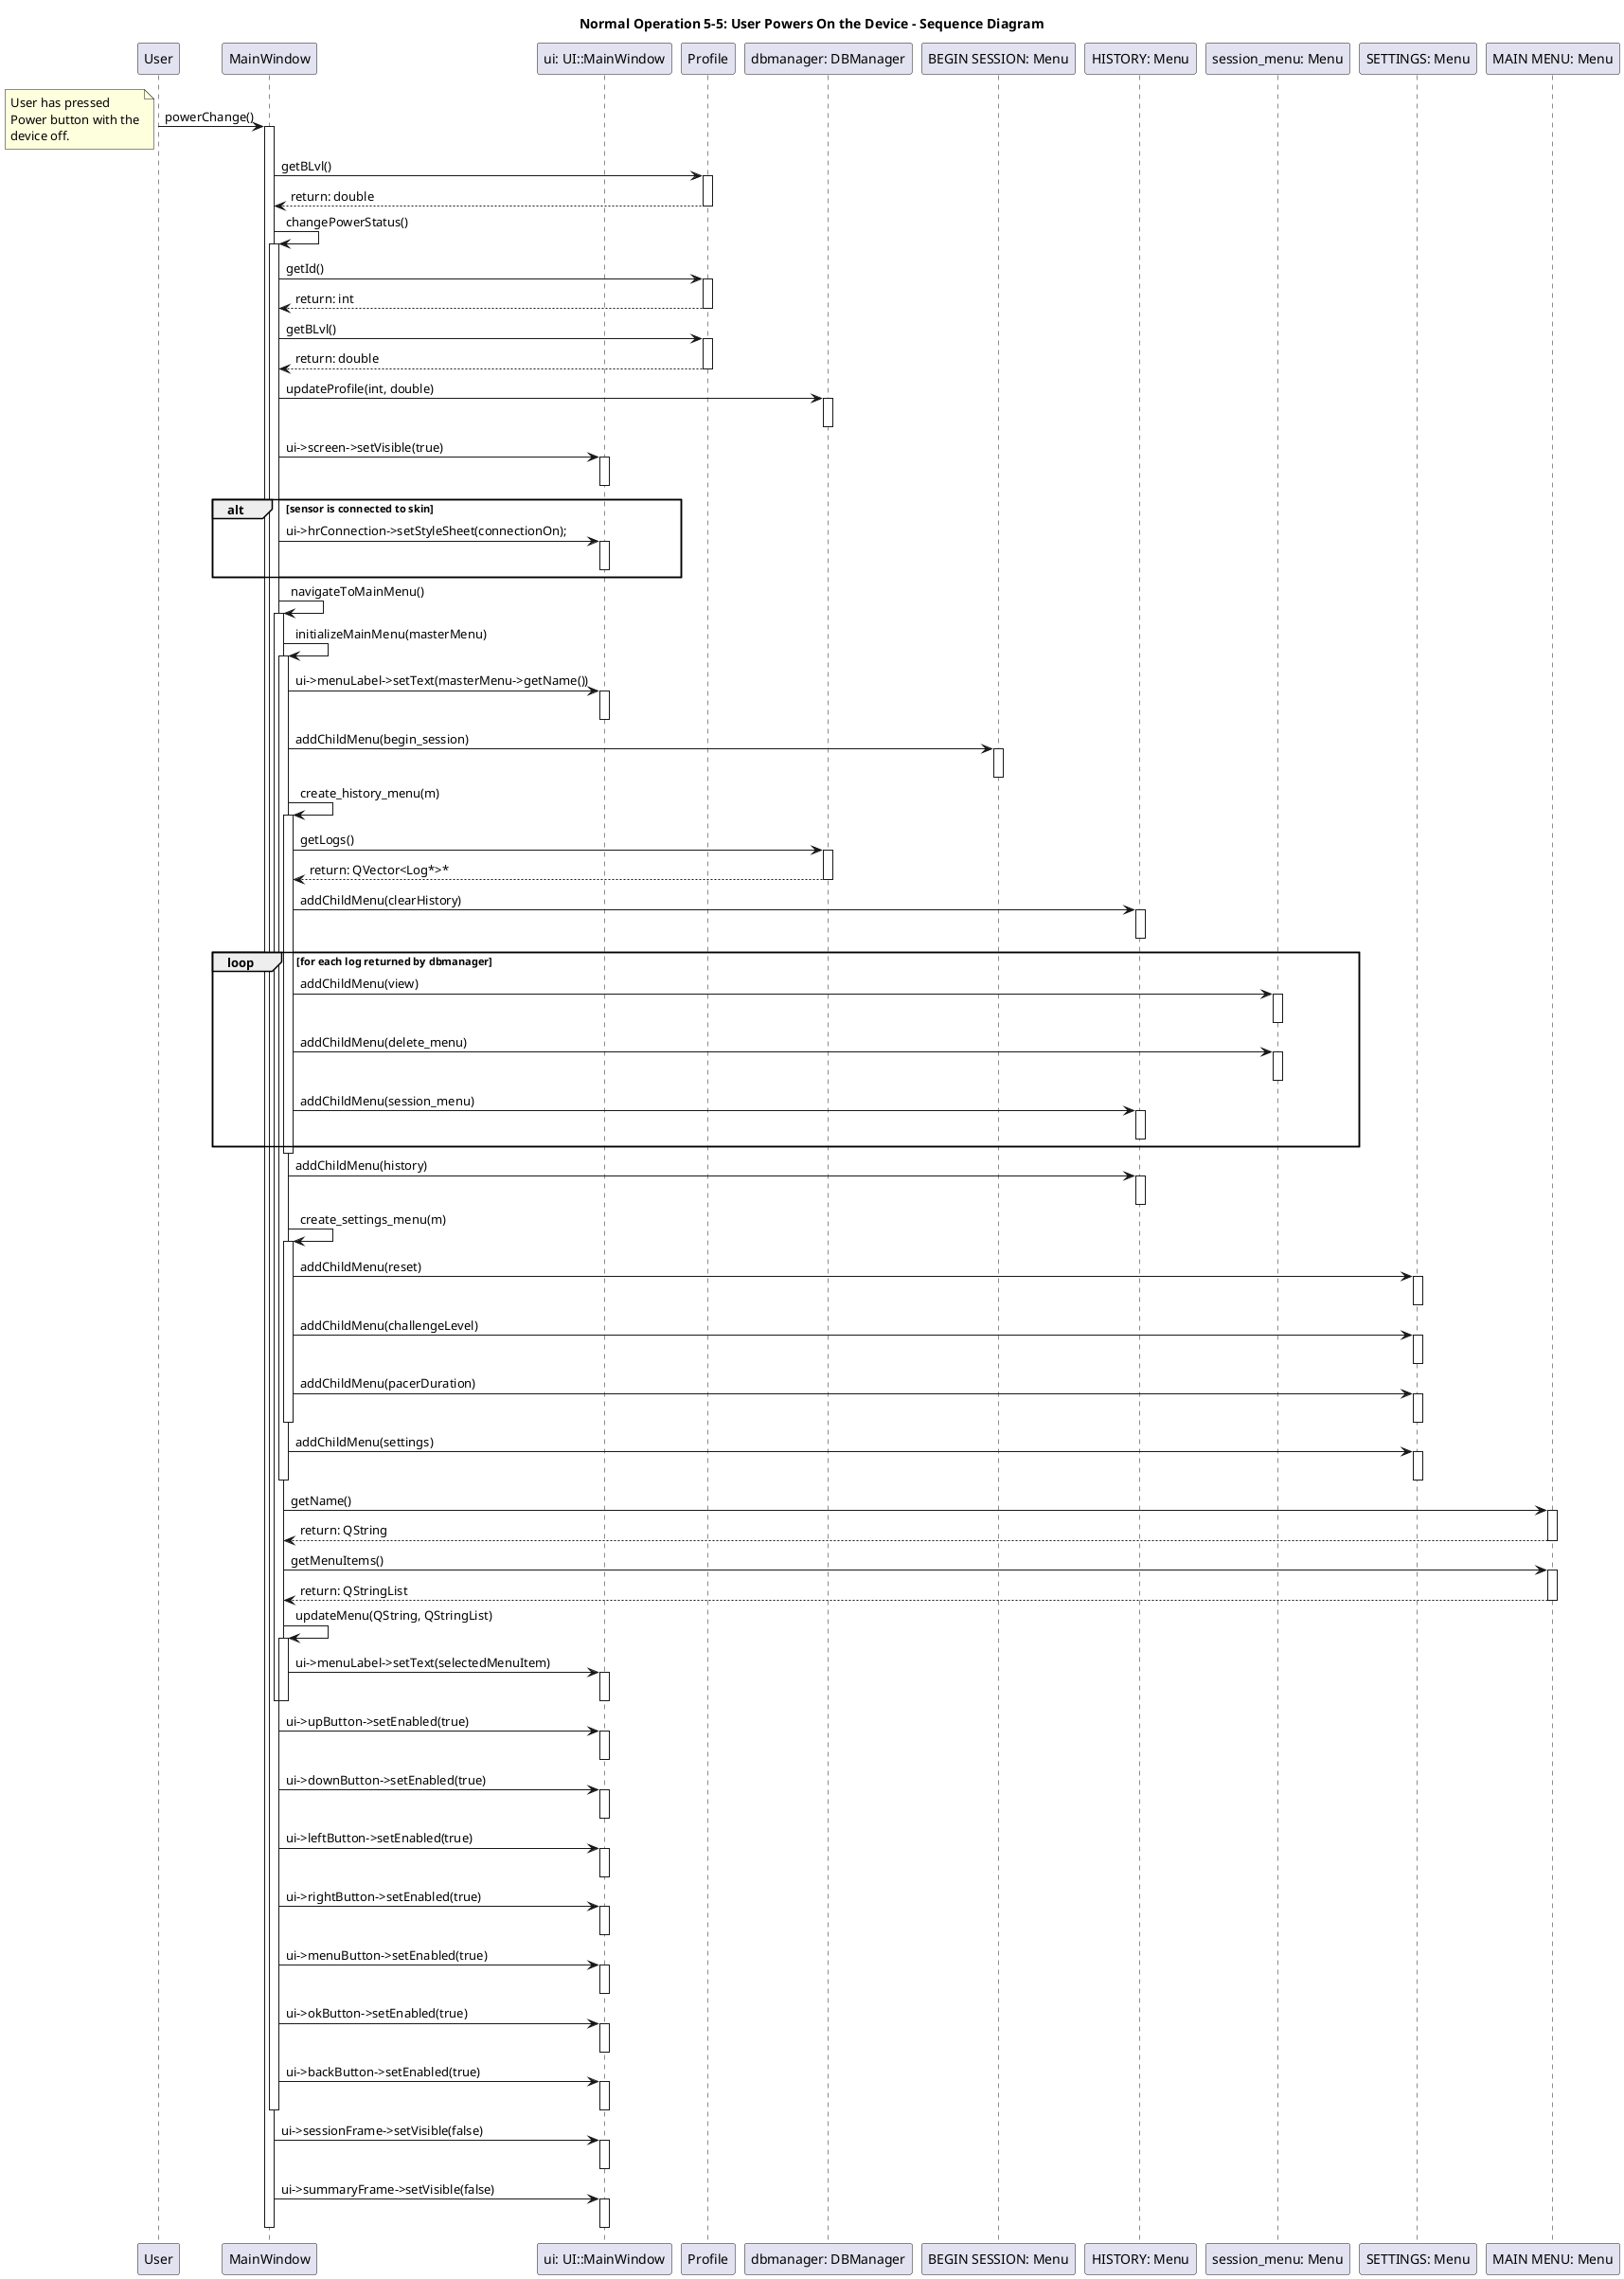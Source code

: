 @@startuml Normal Operation 5-5: User Powers On the Device - Sequence Diagram
' title
title
    Normal Operation 5-5: User Powers On the Device - Sequence Diagram
end title
' declare
participant User
participant "MainWindow" as main
participant "ui: UI::MainWindow" as ui
participant Profile
participant "dbmanager: DBManager" as db
participant "BEGIN SESSION: Menu" as menu
participant "HISTORY: Menu" as menu2
participant "session_menu: Menu" as menu3
participant "SETTINGS: Menu" as menu4
participant "MAIN MENU: Menu" as menu5
autoactivate on
User -> main : powerChange()
note left
    User has pressed 
    Power button with the
    device off.
end note
main -> Profile : getBLvl()
return return: double
deactivate Profile

main -> main : changePowerStatus()

main -> Profile : getId()
return return: int
deactivate Profile
main -> Profile : getBLvl()
return return: double
deactivate Profile

main -> db : updateProfile(int, double)
deactivate db

main -> ui : ui->screen->setVisible(true)
deactivate ui

alt sensor is connected to skin
    main -> ui : ui->hrConnection->setStyleSheet(connectionOn);
    deactivate ui
end

main -> main : navigateToMainMenu()
main -> main : initializeMainMenu(masterMenu)
main -> ui : ui->menuLabel->setText(masterMenu->getName())
deactivate ui
main -> menu : addChildMenu(begin_session)
deactivate menu

main -> main : create_history_menu(m)
main -> db : getLogs()
return return: QVector<Log*>*
main -> menu2 : addChildMenu(clearHistory)
deactivate menu2
loop for each log returned by dbmanager
    main -> menu3 : addChildMenu(view)
    deactivate menu3
    main -> menu3 : addChildMenu(delete_menu)
    deactivate menu3
    main -> menu2 : addChildMenu(session_menu)
    deactivate menu2
end
deactivate main

main -> menu2 : addChildMenu(history)
deactivate menu2

main -> main : create_settings_menu(m)
main -> menu4 : addChildMenu(reset)
deactivate menu4
main -> menu4 : addChildMenu(challengeLevel)
deactivate menu4
main -> menu4 : addChildMenu(pacerDuration)
deactivate menu4
deactivate main

main -> menu4 : addChildMenu(settings)
deactivate menu4
deactivate main

main -> menu5 : getName()
return return: QString
deactivate menu5
main -> menu5 : getMenuItems()
return return: QStringList
deactivate menu5
main -> main : updateMenu(QString, QStringList)
main -> ui : ui->menuLabel->setText(selectedMenuItem)
deactivate ui
deactivate main
deactivate main





main -> ui : ui->upButton->setEnabled(true)
deactivate ui
main -> ui : ui->downButton->setEnabled(true)
deactivate ui
main -> ui : ui->leftButton->setEnabled(true)
deactivate ui
main -> ui : ui->rightButton->setEnabled(true)
deactivate ui
main -> ui : ui->menuButton->setEnabled(true)
deactivate ui
main -> ui : ui->okButton->setEnabled(true)
deactivate ui
main -> ui : ui->backButton->setEnabled(true)
deactivate ui
deactivate main

main -> ui : ui->sessionFrame->setVisible(false)
deactivate ui
main -> ui : ui->summaryFrame->setVisible(false)
deactivate ui
deactivate main
@@enduml